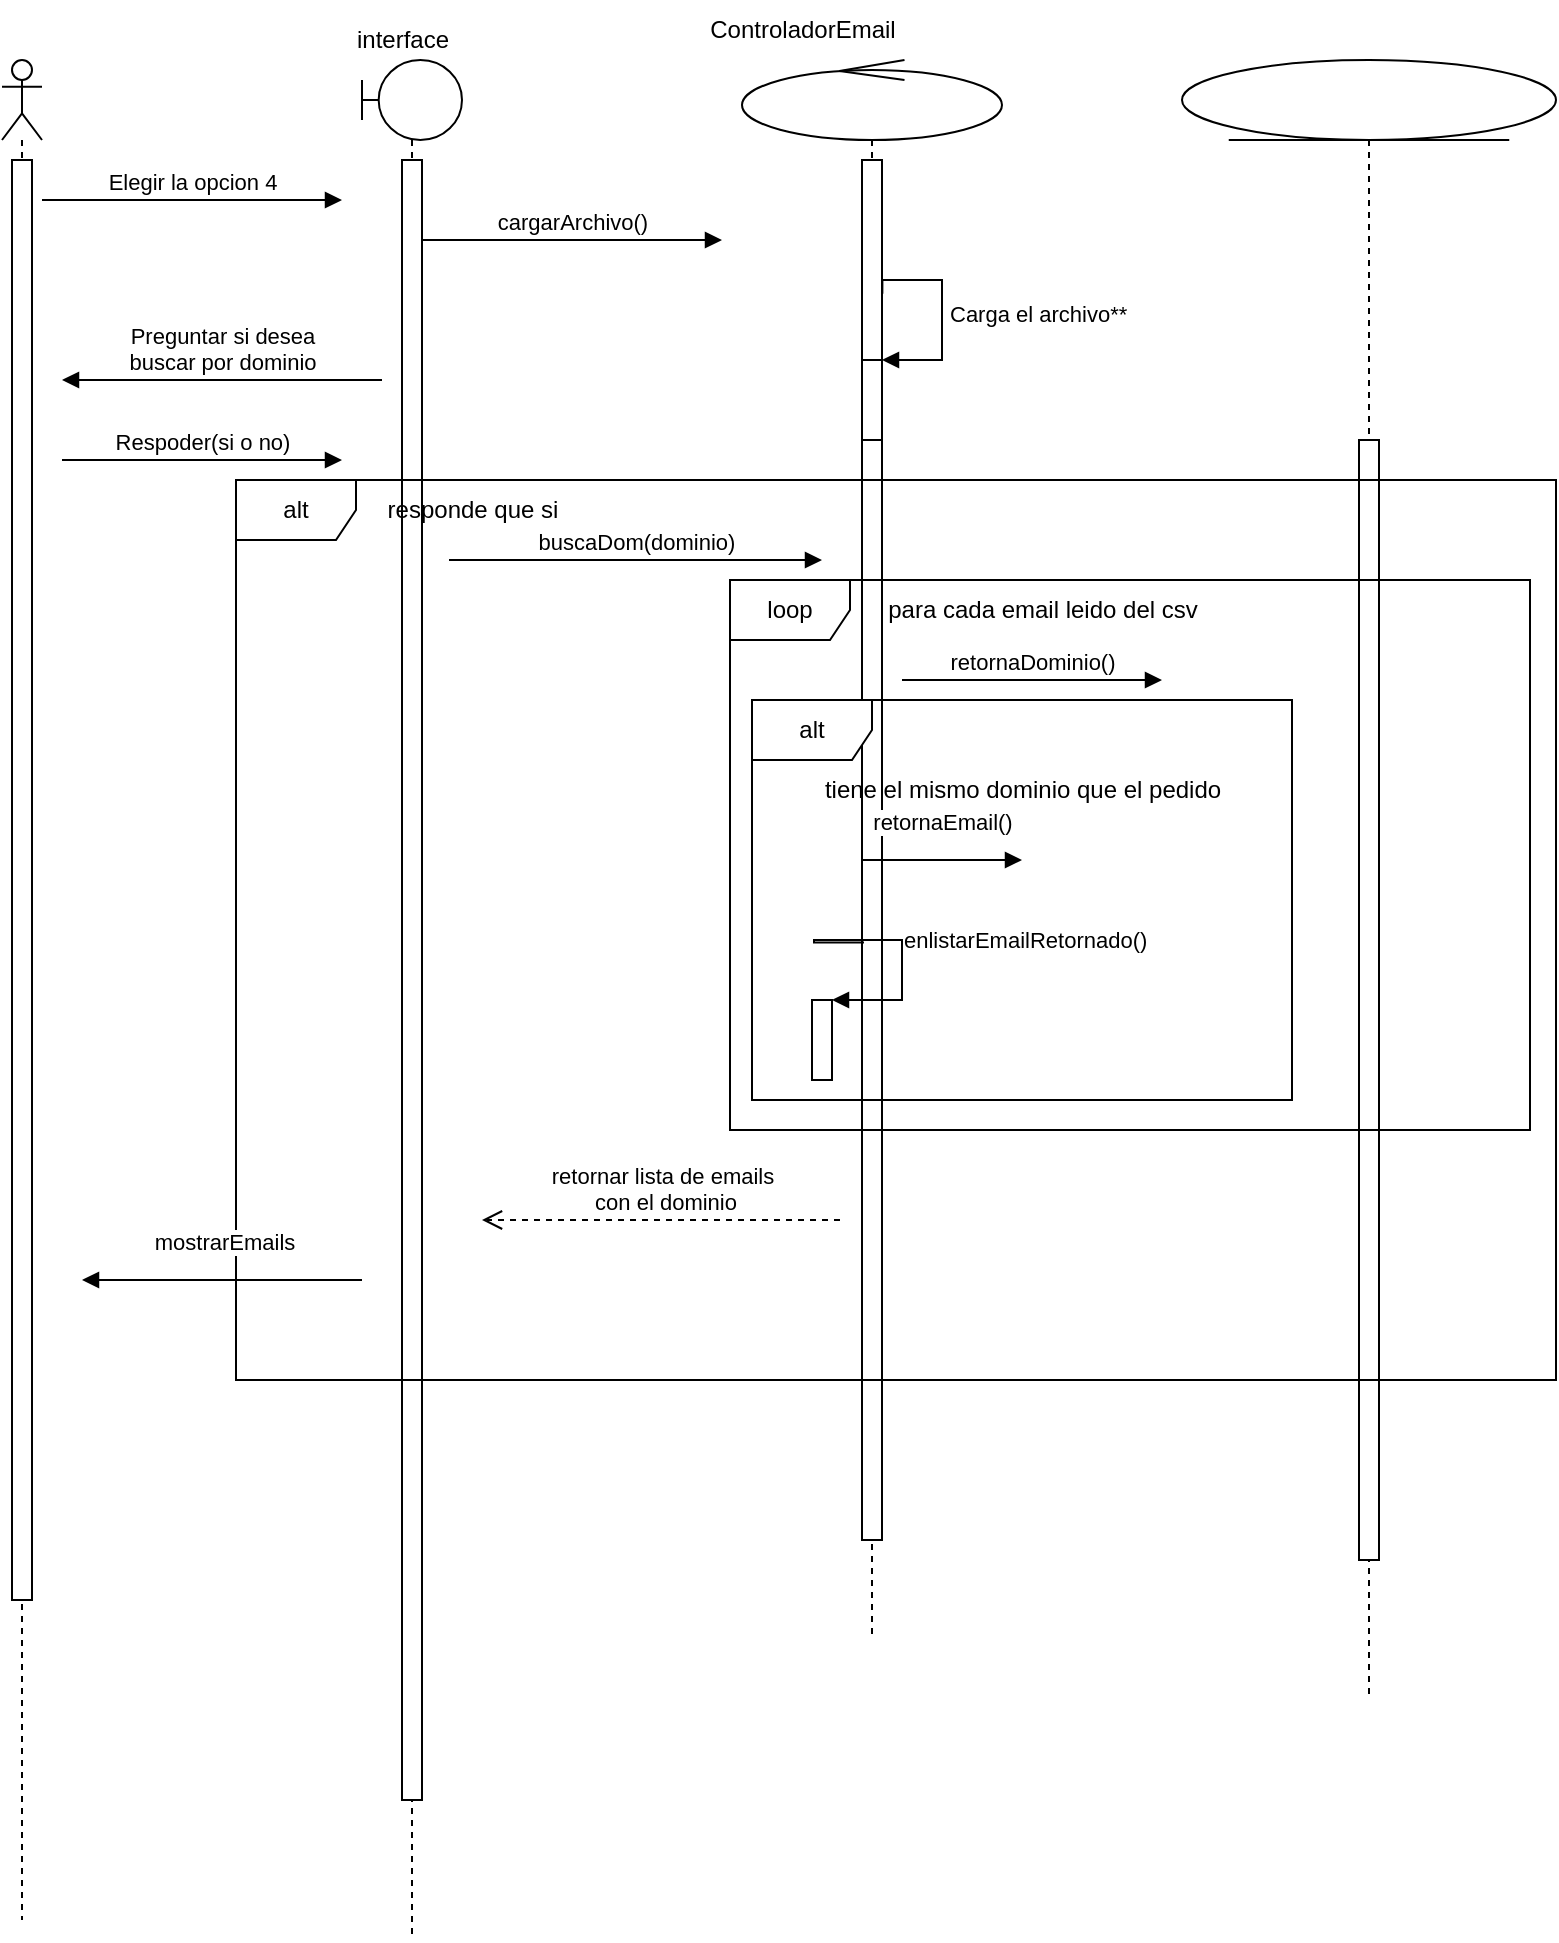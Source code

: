 <mxfile version="20.8.16" type="device"><diagram name="Página-1" id="yhNhgRBHp_iMrmJZ7iV0"><mxGraphModel dx="1460" dy="918" grid="1" gridSize="10" guides="1" tooltips="1" connect="1" arrows="1" fold="1" page="1" pageScale="1" pageWidth="827" pageHeight="1169" math="0" shadow="0"><root><mxCell id="0"/><mxCell id="1" parent="0"/><mxCell id="TmPIkaGvShDQlmXbz0mK-1" value="" style="shape=umlLifeline;participant=umlActor;perimeter=lifelinePerimeter;whiteSpace=wrap;html=1;container=1;collapsible=0;recursiveResize=0;verticalAlign=top;spacingTop=36;outlineConnect=0;" parent="1" vertex="1"><mxGeometry x="50" y="40" width="20" height="930" as="geometry"/></mxCell><mxCell id="wrf5foR6bZF7cScB-C9K-6" value="" style="html=1;points=[];perimeter=orthogonalPerimeter;" vertex="1" parent="TmPIkaGvShDQlmXbz0mK-1"><mxGeometry x="5" y="50" width="10" height="720" as="geometry"/></mxCell><mxCell id="TmPIkaGvShDQlmXbz0mK-2" value="" style="shape=umlLifeline;participant=umlBoundary;perimeter=lifelinePerimeter;whiteSpace=wrap;html=1;container=1;collapsible=0;recursiveResize=0;verticalAlign=top;spacingTop=36;outlineConnect=0;" parent="1" vertex="1"><mxGeometry x="230" y="40" width="50" height="940" as="geometry"/></mxCell><mxCell id="wrf5foR6bZF7cScB-C9K-7" value="" style="html=1;points=[];perimeter=orthogonalPerimeter;" vertex="1" parent="TmPIkaGvShDQlmXbz0mK-2"><mxGeometry x="20" y="50" width="10" height="820" as="geometry"/></mxCell><mxCell id="TmPIkaGvShDQlmXbz0mK-3" value="" style="shape=umlLifeline;participant=umlControl;perimeter=lifelinePerimeter;whiteSpace=wrap;html=1;container=1;collapsible=0;recursiveResize=0;verticalAlign=top;spacingTop=36;outlineConnect=0;" parent="1" vertex="1"><mxGeometry x="420" y="40" width="130" height="790" as="geometry"/></mxCell><mxCell id="wrf5foR6bZF7cScB-C9K-8" value="" style="html=1;points=[];perimeter=orthogonalPerimeter;" vertex="1" parent="TmPIkaGvShDQlmXbz0mK-3"><mxGeometry x="60" y="50" width="10" height="690" as="geometry"/></mxCell><mxCell id="wrf5foR6bZF7cScB-C9K-16" value="" style="html=1;points=[];perimeter=orthogonalPerimeter;" vertex="1" parent="TmPIkaGvShDQlmXbz0mK-3"><mxGeometry x="60" y="150" width="10" height="40" as="geometry"/></mxCell><mxCell id="wrf5foR6bZF7cScB-C9K-17" value="Carga el archivo**" style="edgeStyle=orthogonalEdgeStyle;html=1;align=left;spacingLeft=2;endArrow=block;rounded=0;entryX=1;entryY=0;exitX=1.018;exitY=0.097;exitDx=0;exitDy=0;exitPerimeter=0;" edge="1" target="wrf5foR6bZF7cScB-C9K-16" parent="TmPIkaGvShDQlmXbz0mK-3" source="wrf5foR6bZF7cScB-C9K-8"><mxGeometry relative="1" as="geometry"><mxPoint x="20" y="100" as="sourcePoint"/><Array as="points"><mxPoint x="70" y="110"/><mxPoint x="100" y="110"/><mxPoint x="100" y="150"/></Array></mxGeometry></mxCell><mxCell id="wrf5foR6bZF7cScB-C9K-26" value="" style="html=1;points=[];perimeter=orthogonalPerimeter;" vertex="1" parent="TmPIkaGvShDQlmXbz0mK-3"><mxGeometry x="35" y="470" width="10" height="40" as="geometry"/></mxCell><mxCell id="wrf5foR6bZF7cScB-C9K-27" value="enlistarEmailRetornado()" style="edgeStyle=orthogonalEdgeStyle;html=1;align=left;spacingLeft=2;endArrow=block;rounded=0;entryX=1;entryY=0;exitX=0.1;exitY=0.567;exitDx=0;exitDy=0;exitPerimeter=0;" edge="1" target="wrf5foR6bZF7cScB-C9K-26" parent="TmPIkaGvShDQlmXbz0mK-3" source="wrf5foR6bZF7cScB-C9K-8"><mxGeometry relative="1" as="geometry"><mxPoint x="50" y="440" as="sourcePoint"/><Array as="points"><mxPoint x="36" y="440"/><mxPoint x="80" y="440"/><mxPoint x="80" y="470"/></Array></mxGeometry></mxCell><mxCell id="wrf5foR6bZF7cScB-C9K-29" value="retornar lista de emails&lt;br&gt;&amp;nbsp;con el dominio" style="html=1;verticalAlign=bottom;endArrow=open;dashed=1;endSize=8;rounded=0;" edge="1" parent="TmPIkaGvShDQlmXbz0mK-3"><mxGeometry relative="1" as="geometry"><mxPoint x="49" y="580" as="sourcePoint"/><mxPoint x="-130" y="580" as="targetPoint"/></mxGeometry></mxCell><mxCell id="TmPIkaGvShDQlmXbz0mK-4" value="" style="shape=umlLifeline;participant=umlEntity;perimeter=lifelinePerimeter;whiteSpace=wrap;html=1;container=1;collapsible=0;recursiveResize=0;verticalAlign=top;spacingTop=36;outlineConnect=0;" parent="1" vertex="1"><mxGeometry x="640" y="40" width="187" height="820" as="geometry"/></mxCell><mxCell id="wrf5foR6bZF7cScB-C9K-33" value="" style="html=1;points=[];perimeter=orthogonalPerimeter;" vertex="1" parent="TmPIkaGvShDQlmXbz0mK-4"><mxGeometry x="88.5" y="190" width="10" height="560" as="geometry"/></mxCell><mxCell id="wrf5foR6bZF7cScB-C9K-32" value="alt" style="shape=umlFrame;whiteSpace=wrap;html=1;" vertex="1" parent="TmPIkaGvShDQlmXbz0mK-4"><mxGeometry x="-215" y="320" width="270" height="200" as="geometry"/></mxCell><mxCell id="wrf5foR6bZF7cScB-C9K-37" value="loop" style="shape=umlFrame;whiteSpace=wrap;html=1;" vertex="1" parent="TmPIkaGvShDQlmXbz0mK-4"><mxGeometry x="-226" y="260" width="400" height="275" as="geometry"/></mxCell><mxCell id="wrf5foR6bZF7cScB-C9K-21" value="buscaDom(dominio)" style="html=1;verticalAlign=bottom;endArrow=block;rounded=0;" edge="1" parent="TmPIkaGvShDQlmXbz0mK-4"><mxGeometry width="80" relative="1" as="geometry"><mxPoint x="-366.5" y="250" as="sourcePoint"/><mxPoint x="-180" y="250" as="targetPoint"/><mxPoint as="offset"/></mxGeometry></mxCell><mxCell id="wrf5foR6bZF7cScB-C9K-39" value="responde que si" style="text;html=1;align=center;verticalAlign=middle;resizable=0;points=[];autosize=1;strokeColor=none;fillColor=none;" vertex="1" parent="TmPIkaGvShDQlmXbz0mK-4"><mxGeometry x="-410" y="210" width="110" height="30" as="geometry"/></mxCell><mxCell id="wrf5foR6bZF7cScB-C9K-31" value="alt" style="shape=umlFrame;whiteSpace=wrap;html=1;" vertex="1" parent="TmPIkaGvShDQlmXbz0mK-4"><mxGeometry x="-473" y="210" width="660" height="450" as="geometry"/></mxCell><mxCell id="TmPIkaGvShDQlmXbz0mK-5" value="Elegir la opcion 4" style="html=1;verticalAlign=bottom;endArrow=block;rounded=0;" parent="1" edge="1"><mxGeometry width="80" relative="1" as="geometry"><mxPoint x="70" y="110" as="sourcePoint"/><mxPoint x="220" y="110" as="targetPoint"/><mxPoint as="offset"/></mxGeometry></mxCell><mxCell id="TmPIkaGvShDQlmXbz0mK-6" value="interface" style="text;html=1;align=center;verticalAlign=middle;resizable=0;points=[];autosize=1;strokeColor=none;fillColor=none;" parent="1" vertex="1"><mxGeometry x="215" y="15" width="70" height="30" as="geometry"/></mxCell><mxCell id="wrf5foR6bZF7cScB-C9K-2" value="cargarArchivo()" style="html=1;verticalAlign=bottom;endArrow=block;rounded=0;" edge="1" parent="1"><mxGeometry width="80" relative="1" as="geometry"><mxPoint x="260" y="130" as="sourcePoint"/><mxPoint x="410" y="130" as="targetPoint"/></mxGeometry></mxCell><mxCell id="wrf5foR6bZF7cScB-C9K-9" value="ControladorEmail" style="text;html=1;align=center;verticalAlign=middle;resizable=0;points=[];autosize=1;strokeColor=none;fillColor=none;" vertex="1" parent="1"><mxGeometry x="390" y="10" width="120" height="30" as="geometry"/></mxCell><mxCell id="wrf5foR6bZF7cScB-C9K-18" value="Preguntar si desea&lt;br&gt;buscar por dominio" style="html=1;verticalAlign=bottom;endArrow=block;rounded=0;" edge="1" parent="1"><mxGeometry width="80" relative="1" as="geometry"><mxPoint x="240" y="200" as="sourcePoint"/><mxPoint x="80" y="200" as="targetPoint"/></mxGeometry></mxCell><mxCell id="wrf5foR6bZF7cScB-C9K-19" value="Respoder(si o no)" style="html=1;verticalAlign=bottom;endArrow=block;rounded=0;" edge="1" parent="1"><mxGeometry width="80" relative="1" as="geometry"><mxPoint x="80" y="240" as="sourcePoint"/><mxPoint x="220" y="240" as="targetPoint"/><mxPoint as="offset"/></mxGeometry></mxCell><mxCell id="wrf5foR6bZF7cScB-C9K-22" value="retornaDominio()" style="html=1;verticalAlign=bottom;endArrow=block;rounded=0;" edge="1" parent="1"><mxGeometry width="80" relative="1" as="geometry"><mxPoint x="500" y="350" as="sourcePoint"/><mxPoint x="630" y="350" as="targetPoint"/></mxGeometry></mxCell><mxCell id="wrf5foR6bZF7cScB-C9K-25" value="retornaEmail()" style="html=1;verticalAlign=bottom;endArrow=block;rounded=0;" edge="1" parent="1"><mxGeometry y="10" width="80" relative="1" as="geometry"><mxPoint x="480" y="440" as="sourcePoint"/><mxPoint x="560" y="440" as="targetPoint"/><mxPoint as="offset"/></mxGeometry></mxCell><mxCell id="wrf5foR6bZF7cScB-C9K-30" value="mostrarEmails" style="html=1;verticalAlign=bottom;endArrow=block;rounded=0;" edge="1" parent="1"><mxGeometry y="-10" width="80" relative="1" as="geometry"><mxPoint x="230" y="650" as="sourcePoint"/><mxPoint x="90" y="650" as="targetPoint"/><mxPoint x="1" as="offset"/></mxGeometry></mxCell><mxCell id="wrf5foR6bZF7cScB-C9K-35" value="tiene el mismo dominio que el pedido" style="text;html=1;align=center;verticalAlign=middle;resizable=0;points=[];autosize=1;strokeColor=none;fillColor=none;" vertex="1" parent="1"><mxGeometry x="440" y="390" width="240" height="30" as="geometry"/></mxCell><mxCell id="wrf5foR6bZF7cScB-C9K-38" value="para cada email leido del csv" style="text;html=1;align=center;verticalAlign=middle;resizable=0;points=[];autosize=1;strokeColor=none;fillColor=none;" vertex="1" parent="1"><mxGeometry x="480" y="300" width="180" height="30" as="geometry"/></mxCell></root></mxGraphModel></diagram></mxfile>